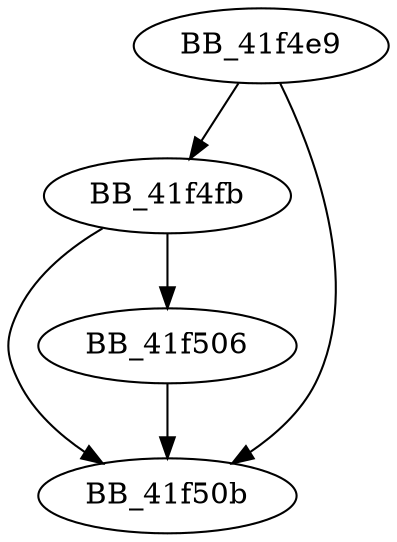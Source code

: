 DiGraph __abnormal_termination{
BB_41f4e9->BB_41f4fb
BB_41f4e9->BB_41f50b
BB_41f4fb->BB_41f506
BB_41f4fb->BB_41f50b
BB_41f506->BB_41f50b
}
